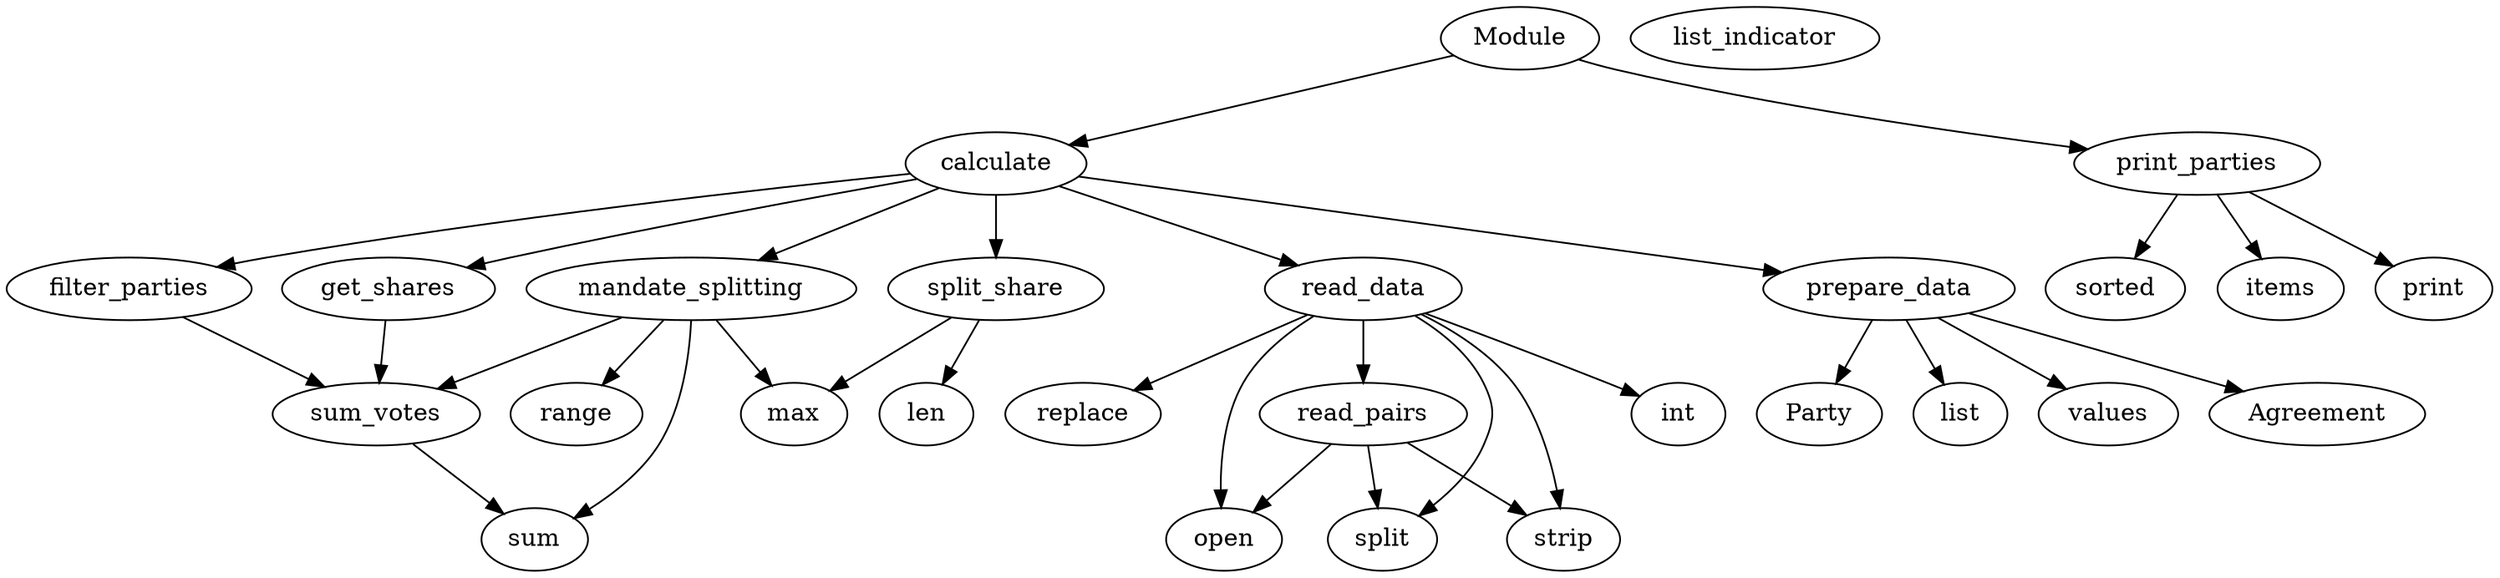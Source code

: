 strict digraph  {
read_pairs;
split;
strip;
open;
read_data;
int;
replace;
prepare_data;
Agreement;
Party;
list;
values;
sum_votes;
sum;
list_indicator;
filter_parties;
get_shares;
mandate_splitting;
range;
max;
split_share;
len;
calculate;
print_parties;
sorted;
items;
print;
Module;
read_pairs -> split;
read_pairs -> strip;
read_pairs -> open;
read_data -> split;
read_data -> strip;
read_data -> open;
read_data -> int;
read_data -> replace;
read_data -> read_pairs;
prepare_data -> Agreement;
prepare_data -> Party;
prepare_data -> list;
prepare_data -> values;
sum_votes -> sum;
filter_parties -> sum_votes;
get_shares -> sum_votes;
mandate_splitting -> sum;
mandate_splitting -> sum_votes;
mandate_splitting -> range;
mandate_splitting -> max;
split_share -> len;
split_share -> max;
calculate -> filter_parties;
calculate -> prepare_data;
calculate -> read_data;
calculate -> split_share;
calculate -> mandate_splitting;
calculate -> get_shares;
print_parties -> sorted;
print_parties -> items;
print_parties -> print;
Module -> calculate;
Module -> print_parties;
}
